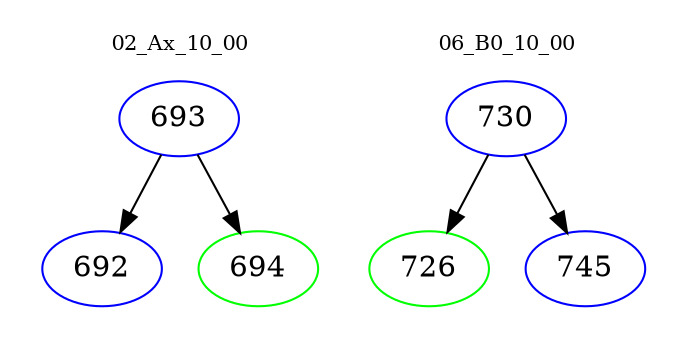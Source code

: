 digraph{
subgraph cluster_0 {
color = white
label = "02_Ax_10_00";
fontsize=10;
T0_693 [label="693", color="blue"]
T0_693 -> T0_692 [color="black"]
T0_692 [label="692", color="blue"]
T0_693 -> T0_694 [color="black"]
T0_694 [label="694", color="green"]
}
subgraph cluster_1 {
color = white
label = "06_B0_10_00";
fontsize=10;
T1_730 [label="730", color="blue"]
T1_730 -> T1_726 [color="black"]
T1_726 [label="726", color="green"]
T1_730 -> T1_745 [color="black"]
T1_745 [label="745", color="blue"]
}
}
